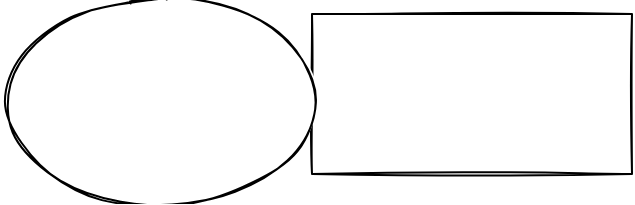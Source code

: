 <mxfile version="14.6.1" type="github">
  <diagram id="f7hOqvZF4NIfLtzNBI6p" name="Page-1">
    <mxGraphModel dx="1888" dy="672" grid="0" gridSize="10" guides="1" tooltips="1" connect="1" arrows="1" fold="1" page="0" pageScale="1" pageWidth="827" pageHeight="1169" math="0" shadow="0">
      <root>
        <mxCell id="0" />
        <mxCell id="1" parent="0" />
        <mxCell id="0XYwa2ph6bZ4j-rIcJb--5" value="" style="rounded=0;whiteSpace=wrap;html=1;sketch=1;hachureGap=4;pointerEvents=0;fontFamily=Architects Daughter;fontSource=https%3A%2F%2Ffonts.googleapis.com%2Fcss%3Ffamily%3DArchitects%2BDaughter;fontSize=20;" vertex="1" parent="1">
          <mxGeometry x="90" y="244" width="160" height="80" as="geometry" />
        </mxCell>
        <mxCell id="0XYwa2ph6bZ4j-rIcJb--6" value="" style="ellipse;whiteSpace=wrap;html=1;sketch=1;hachureGap=4;pointerEvents=0;fontFamily=Architects Daughter;fontSource=https%3A%2F%2Ffonts.googleapis.com%2Fcss%3Ffamily%3DArchitects%2BDaughter;fontSize=20;" vertex="1" parent="1">
          <mxGeometry x="-65" y="238" width="160" height="100" as="geometry" />
        </mxCell>
      </root>
    </mxGraphModel>
  </diagram>
</mxfile>
